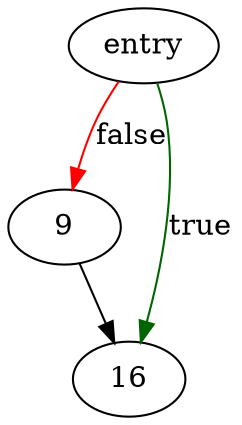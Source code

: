 digraph "xmemcoll" {
	// Node definitions.
	4 [label=entry];
	9;
	16;

	// Edge definitions.
	4 -> 9 [
		color=red
		label=false
	];
	4 -> 16 [
		color=darkgreen
		label=true
	];
	9 -> 16;
}